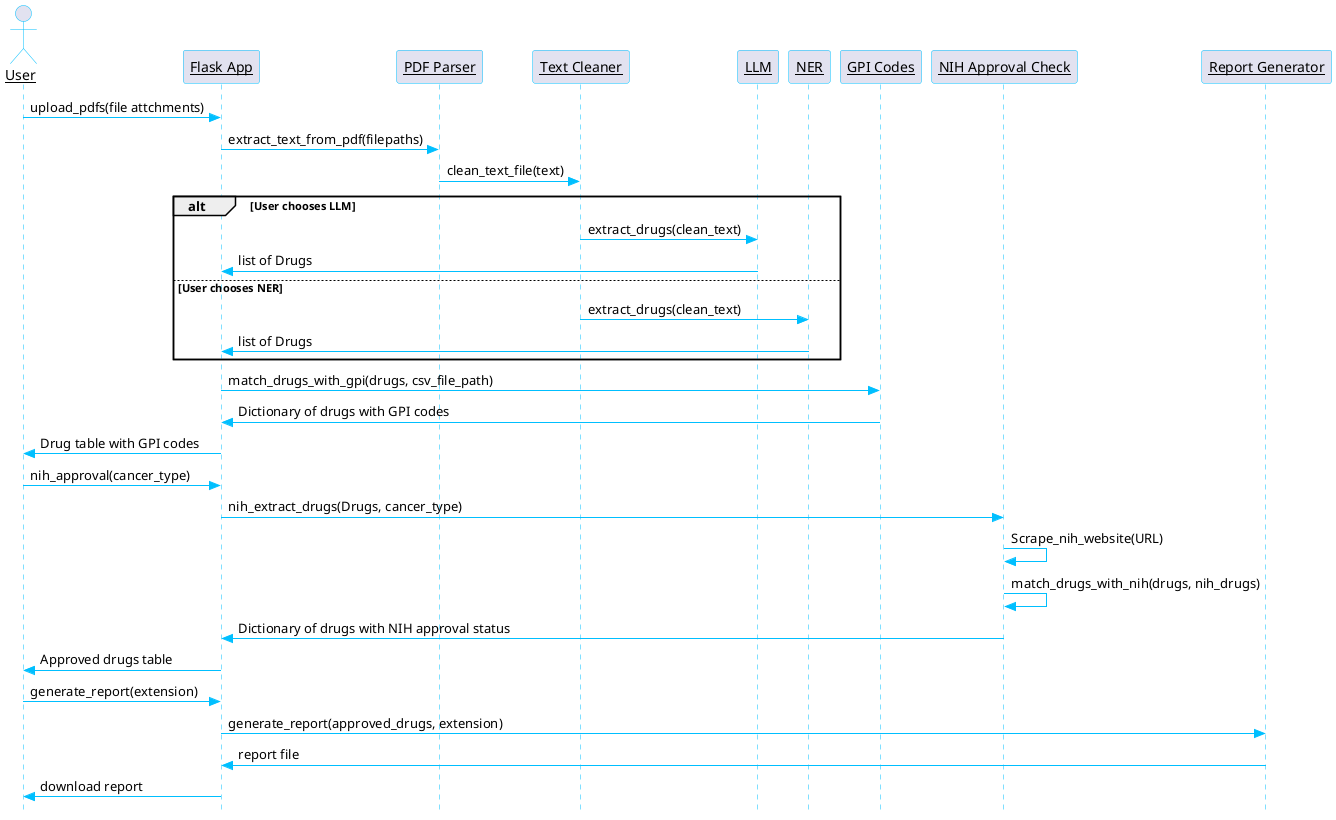 @startuml sequence
skinparam style strictuml
skinparam sequenceParticipant underline
skinparam sequence {
    ArrowColor DeepSkyBlue
    ActorBorderColor DeepSkyBlue
    ParticipantBorderColor DeepSkyBlue
    LifeLineBorderColor DeepSkyBlue
    LifeLineBackgroundColor LightBlue
}
 
actor User
 
participant "Flask App" as Flask
participant "PDF Parser" as PDFParser
participant "Text Cleaner" as TextCleaner
participant "LLM" as LLM
participant "NER" as NER
participant "GPI Codes" as GPICodes
participant "NIH Approval Check" as NIHApproval
participant "Report Generator" as ReportGenerator
 
 
User -> Flask: upload_pdfs(file attchments)
Flask -> PDFParser: extract_text_from_pdf(filepaths)
PDFParser -> TextCleaner: clean_text_file(text)
 
alt User chooses LLM
    TextCleaner -> LLM: extract_drugs(clean_text)
    LLM -> Flask: list of Drugs
else User chooses NER
    TextCleaner -> NER: extract_drugs(clean_text)
    NER -> Flask: list of Drugs
end
 
Flask -> GPICodes: match_drugs_with_gpi(drugs, csv_file_path)
GPICodes -> Flask: Dictionary of drugs with GPI codes
Flask -> User: Drug table with GPI codes
 
User -> Flask: nih_approval(cancer_type)
Flask -> NIHApproval: nih_extract_drugs(Drugs, cancer_type)
NIHApproval -> NIHApproval: Scrape_nih_website(URL)
NIHApproval -> NIHApproval: match_drugs_with_nih(drugs, nih_drugs)
NIHApproval -> Flask: Dictionary of drugs with NIH approval status
Flask -> User: Approved drugs table
 
User -> Flask: generate_report(extension)
Flask -> ReportGenerator: generate_report(approved_drugs, extension)
ReportGenerator -> Flask: report file
Flask -> User: download report
 
@enduml